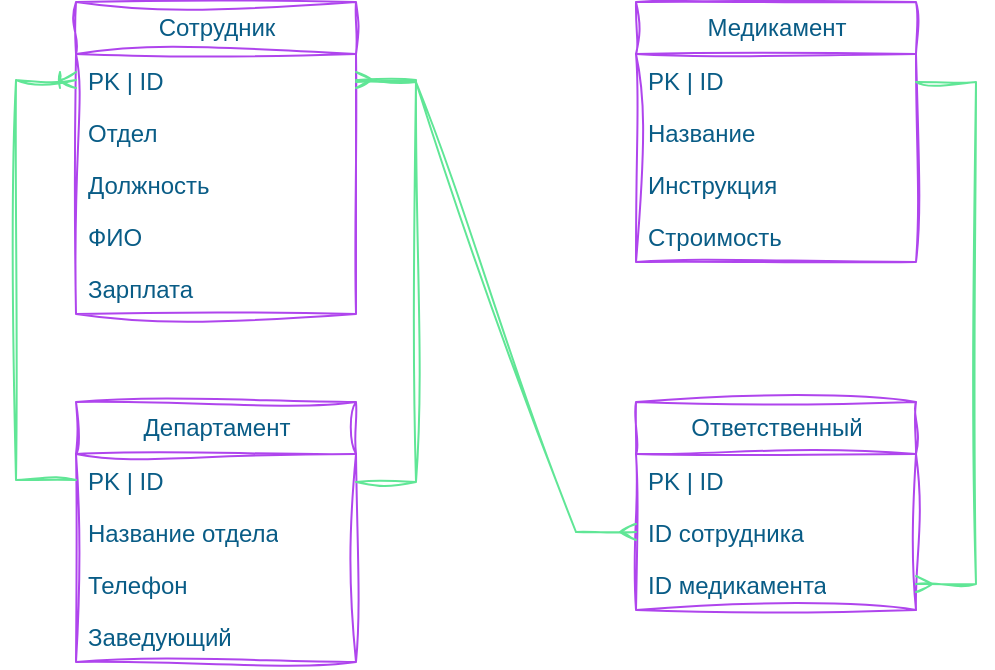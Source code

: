 <mxfile version="22.0.2" type="device">
  <diagram id="FZ2kazHQPQLtPGUWn6wh" name="Page-1">
    <mxGraphModel dx="895" dy="676" grid="1" gridSize="10" guides="1" tooltips="1" connect="1" arrows="1" fold="1" page="1" pageScale="1" pageWidth="827" pageHeight="1169" math="0" shadow="0">
      <root>
        <mxCell id="0" />
        <mxCell id="1" parent="0" />
        <mxCell id="2" value="Сотрудник" style="swimlane;fontStyle=0;childLayout=stackLayout;horizontal=1;startSize=26;fillColor=none;horizontalStack=0;resizeParent=1;resizeParentMax=0;resizeLast=0;collapsible=1;marginBottom=0;html=1;sketch=1;curveFitting=1;jiggle=2;labelBackgroundColor=none;strokeColor=#AF45ED;fontColor=#095C86;" parent="1" vertex="1">
          <mxGeometry x="100" y="80" width="140" height="156" as="geometry" />
        </mxCell>
        <mxCell id="3" value="PK | ID" style="text;strokeColor=none;fillColor=none;align=left;verticalAlign=top;spacingLeft=4;spacingRight=4;overflow=hidden;rotatable=0;points=[[0,0.5],[1,0.5]];portConstraint=eastwest;whiteSpace=wrap;html=1;sketch=1;curveFitting=1;jiggle=2;labelBackgroundColor=none;fontColor=#095C86;" parent="2" vertex="1">
          <mxGeometry y="26" width="140" height="26" as="geometry" />
        </mxCell>
        <mxCell id="4" value="Отдел" style="text;strokeColor=none;fillColor=none;align=left;verticalAlign=top;spacingLeft=4;spacingRight=4;overflow=hidden;rotatable=0;points=[[0,0.5],[1,0.5]];portConstraint=eastwest;whiteSpace=wrap;html=1;sketch=1;curveFitting=1;jiggle=2;labelBackgroundColor=none;fontColor=#095C86;" parent="2" vertex="1">
          <mxGeometry y="52" width="140" height="26" as="geometry" />
        </mxCell>
        <mxCell id="5" value="Должность" style="text;strokeColor=none;fillColor=none;align=left;verticalAlign=top;spacingLeft=4;spacingRight=4;overflow=hidden;rotatable=0;points=[[0,0.5],[1,0.5]];portConstraint=eastwest;whiteSpace=wrap;html=1;sketch=1;curveFitting=1;jiggle=2;labelBackgroundColor=none;fontColor=#095C86;" parent="2" vertex="1">
          <mxGeometry y="78" width="140" height="26" as="geometry" />
        </mxCell>
        <mxCell id="kZD8bnBJ8h9ra5i0Xxw9-13" value="ФИО" style="text;strokeColor=none;fillColor=none;align=left;verticalAlign=top;spacingLeft=4;spacingRight=4;overflow=hidden;rotatable=0;points=[[0,0.5],[1,0.5]];portConstraint=eastwest;whiteSpace=wrap;html=1;sketch=1;curveFitting=1;jiggle=2;labelBackgroundColor=none;fontColor=#095C86;" vertex="1" parent="2">
          <mxGeometry y="104" width="140" height="26" as="geometry" />
        </mxCell>
        <mxCell id="kZD8bnBJ8h9ra5i0Xxw9-19" value="Зарплата" style="text;strokeColor=none;fillColor=none;align=left;verticalAlign=top;spacingLeft=4;spacingRight=4;overflow=hidden;rotatable=0;points=[[0,0.5],[1,0.5]];portConstraint=eastwest;whiteSpace=wrap;html=1;sketch=1;curveFitting=1;jiggle=2;labelBackgroundColor=none;fontColor=#095C86;" vertex="1" parent="2">
          <mxGeometry y="130" width="140" height="26" as="geometry" />
        </mxCell>
        <mxCell id="6" value="Департамент" style="swimlane;fontStyle=0;childLayout=stackLayout;horizontal=1;startSize=26;fillColor=none;horizontalStack=0;resizeParent=1;resizeParentMax=0;resizeLast=0;collapsible=1;marginBottom=0;html=1;sketch=1;curveFitting=1;jiggle=2;labelBackgroundColor=none;strokeColor=#AF45ED;fontColor=#095C86;" parent="1" vertex="1">
          <mxGeometry x="100" y="280" width="140" height="130" as="geometry" />
        </mxCell>
        <mxCell id="7" value="PK | ID" style="text;strokeColor=none;fillColor=none;align=left;verticalAlign=top;spacingLeft=4;spacingRight=4;overflow=hidden;rotatable=0;points=[[0,0.5],[1,0.5]];portConstraint=eastwest;whiteSpace=wrap;html=1;sketch=1;curveFitting=1;jiggle=2;labelBackgroundColor=none;fontColor=#095C86;" parent="6" vertex="1">
          <mxGeometry y="26" width="140" height="26" as="geometry" />
        </mxCell>
        <mxCell id="8" value="Название отдела" style="text;strokeColor=none;fillColor=none;align=left;verticalAlign=top;spacingLeft=4;spacingRight=4;overflow=hidden;rotatable=0;points=[[0,0.5],[1,0.5]];portConstraint=eastwest;whiteSpace=wrap;html=1;sketch=1;curveFitting=1;jiggle=2;labelBackgroundColor=none;fontColor=#095C86;" parent="6" vertex="1">
          <mxGeometry y="52" width="140" height="26" as="geometry" />
        </mxCell>
        <mxCell id="9" value="Телефон" style="text;strokeColor=none;fillColor=none;align=left;verticalAlign=top;spacingLeft=4;spacingRight=4;overflow=hidden;rotatable=0;points=[[0,0.5],[1,0.5]];portConstraint=eastwest;whiteSpace=wrap;html=1;sketch=1;curveFitting=1;jiggle=2;labelBackgroundColor=none;fontColor=#095C86;" parent="6" vertex="1">
          <mxGeometry y="78" width="140" height="26" as="geometry" />
        </mxCell>
        <mxCell id="kZD8bnBJ8h9ra5i0Xxw9-21" value="Заведующий" style="text;strokeColor=none;fillColor=none;align=left;verticalAlign=top;spacingLeft=4;spacingRight=4;overflow=hidden;rotatable=0;points=[[0,0.5],[1,0.5]];portConstraint=eastwest;whiteSpace=wrap;html=1;sketch=1;curveFitting=1;jiggle=2;labelBackgroundColor=none;fontColor=#095C86;" vertex="1" parent="6">
          <mxGeometry y="104" width="140" height="26" as="geometry" />
        </mxCell>
        <mxCell id="10" value="Медикамент" style="swimlane;fontStyle=0;childLayout=stackLayout;horizontal=1;startSize=26;fillColor=none;horizontalStack=0;resizeParent=1;resizeParentMax=0;resizeLast=0;collapsible=1;marginBottom=0;html=1;sketch=1;curveFitting=1;jiggle=2;labelBackgroundColor=none;strokeColor=#AF45ED;fontColor=#095C86;" parent="1" vertex="1">
          <mxGeometry x="380" y="80" width="140" height="130" as="geometry" />
        </mxCell>
        <mxCell id="11" value="PK | ID" style="text;strokeColor=none;fillColor=none;align=left;verticalAlign=top;spacingLeft=4;spacingRight=4;overflow=hidden;rotatable=0;points=[[0,0.5],[1,0.5]];portConstraint=eastwest;whiteSpace=wrap;html=1;sketch=1;curveFitting=1;jiggle=2;labelBackgroundColor=none;fontColor=#095C86;" parent="10" vertex="1">
          <mxGeometry y="26" width="140" height="26" as="geometry" />
        </mxCell>
        <mxCell id="12" value="Название" style="text;strokeColor=none;fillColor=none;align=left;verticalAlign=top;spacingLeft=4;spacingRight=4;overflow=hidden;rotatable=0;points=[[0,0.5],[1,0.5]];portConstraint=eastwest;whiteSpace=wrap;html=1;sketch=1;curveFitting=1;jiggle=2;labelBackgroundColor=none;fontColor=#095C86;" parent="10" vertex="1">
          <mxGeometry y="52" width="140" height="26" as="geometry" />
        </mxCell>
        <mxCell id="13" value="Инструкция" style="text;strokeColor=none;fillColor=none;align=left;verticalAlign=top;spacingLeft=4;spacingRight=4;overflow=hidden;rotatable=0;points=[[0,0.5],[1,0.5]];portConstraint=eastwest;whiteSpace=wrap;html=1;sketch=1;curveFitting=1;jiggle=2;labelBackgroundColor=none;fontColor=#095C86;" parent="10" vertex="1">
          <mxGeometry y="78" width="140" height="26" as="geometry" />
        </mxCell>
        <mxCell id="kZD8bnBJ8h9ra5i0Xxw9-20" value="Строимость" style="text;strokeColor=none;fillColor=none;align=left;verticalAlign=top;spacingLeft=4;spacingRight=4;overflow=hidden;rotatable=0;points=[[0,0.5],[1,0.5]];portConstraint=eastwest;whiteSpace=wrap;html=1;sketch=1;curveFitting=1;jiggle=2;labelBackgroundColor=none;fontColor=#095C86;" vertex="1" parent="10">
          <mxGeometry y="104" width="140" height="26" as="geometry" />
        </mxCell>
        <mxCell id="kZD8bnBJ8h9ra5i0Xxw9-24" value="" style="edgeStyle=entityRelationEdgeStyle;fontSize=12;html=1;endArrow=ERmany;rounded=0;sketch=1;hachureGap=4;jiggle=2;curveFitting=1;strokeColor=#60E696;fontFamily=Architects Daughter;fontSource=https%3A%2F%2Ffonts.googleapis.com%2Fcss%3Ffamily%3DArchitects%2BDaughter;fontColor=#095C86;fillColor=#F694C1;" edge="1" parent="1" target="3">
          <mxGeometry width="100" height="100" relative="1" as="geometry">
            <mxPoint x="240" y="320" as="sourcePoint" />
            <mxPoint x="340" y="220" as="targetPoint" />
          </mxGeometry>
        </mxCell>
        <mxCell id="kZD8bnBJ8h9ra5i0Xxw9-26" value="" style="edgeStyle=elbowEdgeStyle;fontSize=12;html=1;endArrow=ERoneToMany;rounded=0;sketch=1;hachureGap=4;jiggle=2;curveFitting=1;strokeColor=#60E696;fontFamily=Architects Daughter;fontSource=https%3A%2F%2Ffonts.googleapis.com%2Fcss%3Ffamily%3DArchitects%2BDaughter;fontColor=#095C86;fillColor=#F694C1;exitX=0;exitY=0.5;exitDx=0;exitDy=0;entryX=0;entryY=0.5;entryDx=0;entryDy=0;" edge="1" parent="1" source="7" target="3">
          <mxGeometry width="100" height="100" relative="1" as="geometry">
            <mxPoint x="50" y="319.0" as="sourcePoint" />
            <mxPoint x="50" y="119" as="targetPoint" />
            <Array as="points">
              <mxPoint x="70" y="220" />
            </Array>
          </mxGeometry>
        </mxCell>
        <mxCell id="kZD8bnBJ8h9ra5i0Xxw9-27" value="Ответственный" style="swimlane;fontStyle=0;childLayout=stackLayout;horizontal=1;startSize=26;fillColor=none;horizontalStack=0;resizeParent=1;resizeParentMax=0;resizeLast=0;collapsible=1;marginBottom=0;html=1;sketch=1;curveFitting=1;jiggle=2;labelBackgroundColor=none;strokeColor=#AF45ED;fontColor=#095C86;" vertex="1" parent="1">
          <mxGeometry x="380" y="280" width="140" height="104" as="geometry" />
        </mxCell>
        <mxCell id="kZD8bnBJ8h9ra5i0Xxw9-28" value="PK | ID" style="text;strokeColor=none;fillColor=none;align=left;verticalAlign=top;spacingLeft=4;spacingRight=4;overflow=hidden;rotatable=0;points=[[0,0.5],[1,0.5]];portConstraint=eastwest;whiteSpace=wrap;html=1;sketch=1;curveFitting=1;jiggle=2;labelBackgroundColor=none;fontColor=#095C86;" vertex="1" parent="kZD8bnBJ8h9ra5i0Xxw9-27">
          <mxGeometry y="26" width="140" height="26" as="geometry" />
        </mxCell>
        <mxCell id="kZD8bnBJ8h9ra5i0Xxw9-29" value="ID сотрудника" style="text;strokeColor=none;fillColor=none;align=left;verticalAlign=top;spacingLeft=4;spacingRight=4;overflow=hidden;rotatable=0;points=[[0,0.5],[1,0.5]];portConstraint=eastwest;whiteSpace=wrap;html=1;sketch=1;curveFitting=1;jiggle=2;labelBackgroundColor=none;fontColor=#095C86;" vertex="1" parent="kZD8bnBJ8h9ra5i0Xxw9-27">
          <mxGeometry y="52" width="140" height="26" as="geometry" />
        </mxCell>
        <mxCell id="kZD8bnBJ8h9ra5i0Xxw9-30" value="ID медикамента" style="text;strokeColor=none;fillColor=none;align=left;verticalAlign=top;spacingLeft=4;spacingRight=4;overflow=hidden;rotatable=0;points=[[0,0.5],[1,0.5]];portConstraint=eastwest;whiteSpace=wrap;html=1;sketch=1;curveFitting=1;jiggle=2;labelBackgroundColor=none;fontColor=#095C86;" vertex="1" parent="kZD8bnBJ8h9ra5i0Xxw9-27">
          <mxGeometry y="78" width="140" height="26" as="geometry" />
        </mxCell>
        <mxCell id="kZD8bnBJ8h9ra5i0Xxw9-32" value="" style="edgeStyle=entityRelationEdgeStyle;fontSize=12;html=1;endArrow=ERmany;rounded=0;sketch=1;hachureGap=4;jiggle=2;curveFitting=1;strokeColor=#60E696;fontFamily=Architects Daughter;fontSource=https%3A%2F%2Ffonts.googleapis.com%2Fcss%3Ffamily%3DArchitects%2BDaughter;fontColor=#095C86;fillColor=#F694C1;entryX=0;entryY=0.5;entryDx=0;entryDy=0;" edge="1" parent="1" target="kZD8bnBJ8h9ra5i0Xxw9-29">
          <mxGeometry width="100" height="100" relative="1" as="geometry">
            <mxPoint x="240" y="120" as="sourcePoint" />
            <mxPoint x="340" y="20" as="targetPoint" />
          </mxGeometry>
        </mxCell>
        <mxCell id="kZD8bnBJ8h9ra5i0Xxw9-33" value="" style="edgeStyle=entityRelationEdgeStyle;fontSize=12;html=1;endArrow=ERmany;rounded=0;sketch=1;hachureGap=4;jiggle=2;curveFitting=1;strokeColor=#60E696;fontFamily=Architects Daughter;fontSource=https%3A%2F%2Ffonts.googleapis.com%2Fcss%3Ffamily%3DArchitects%2BDaughter;fontColor=#095C86;fillColor=#F694C1;entryX=1;entryY=0.5;entryDx=0;entryDy=0;" edge="1" parent="1" target="kZD8bnBJ8h9ra5i0Xxw9-30">
          <mxGeometry width="100" height="100" relative="1" as="geometry">
            <mxPoint x="520" y="120" as="sourcePoint" />
            <mxPoint x="620" y="20" as="targetPoint" />
          </mxGeometry>
        </mxCell>
      </root>
    </mxGraphModel>
  </diagram>
</mxfile>
